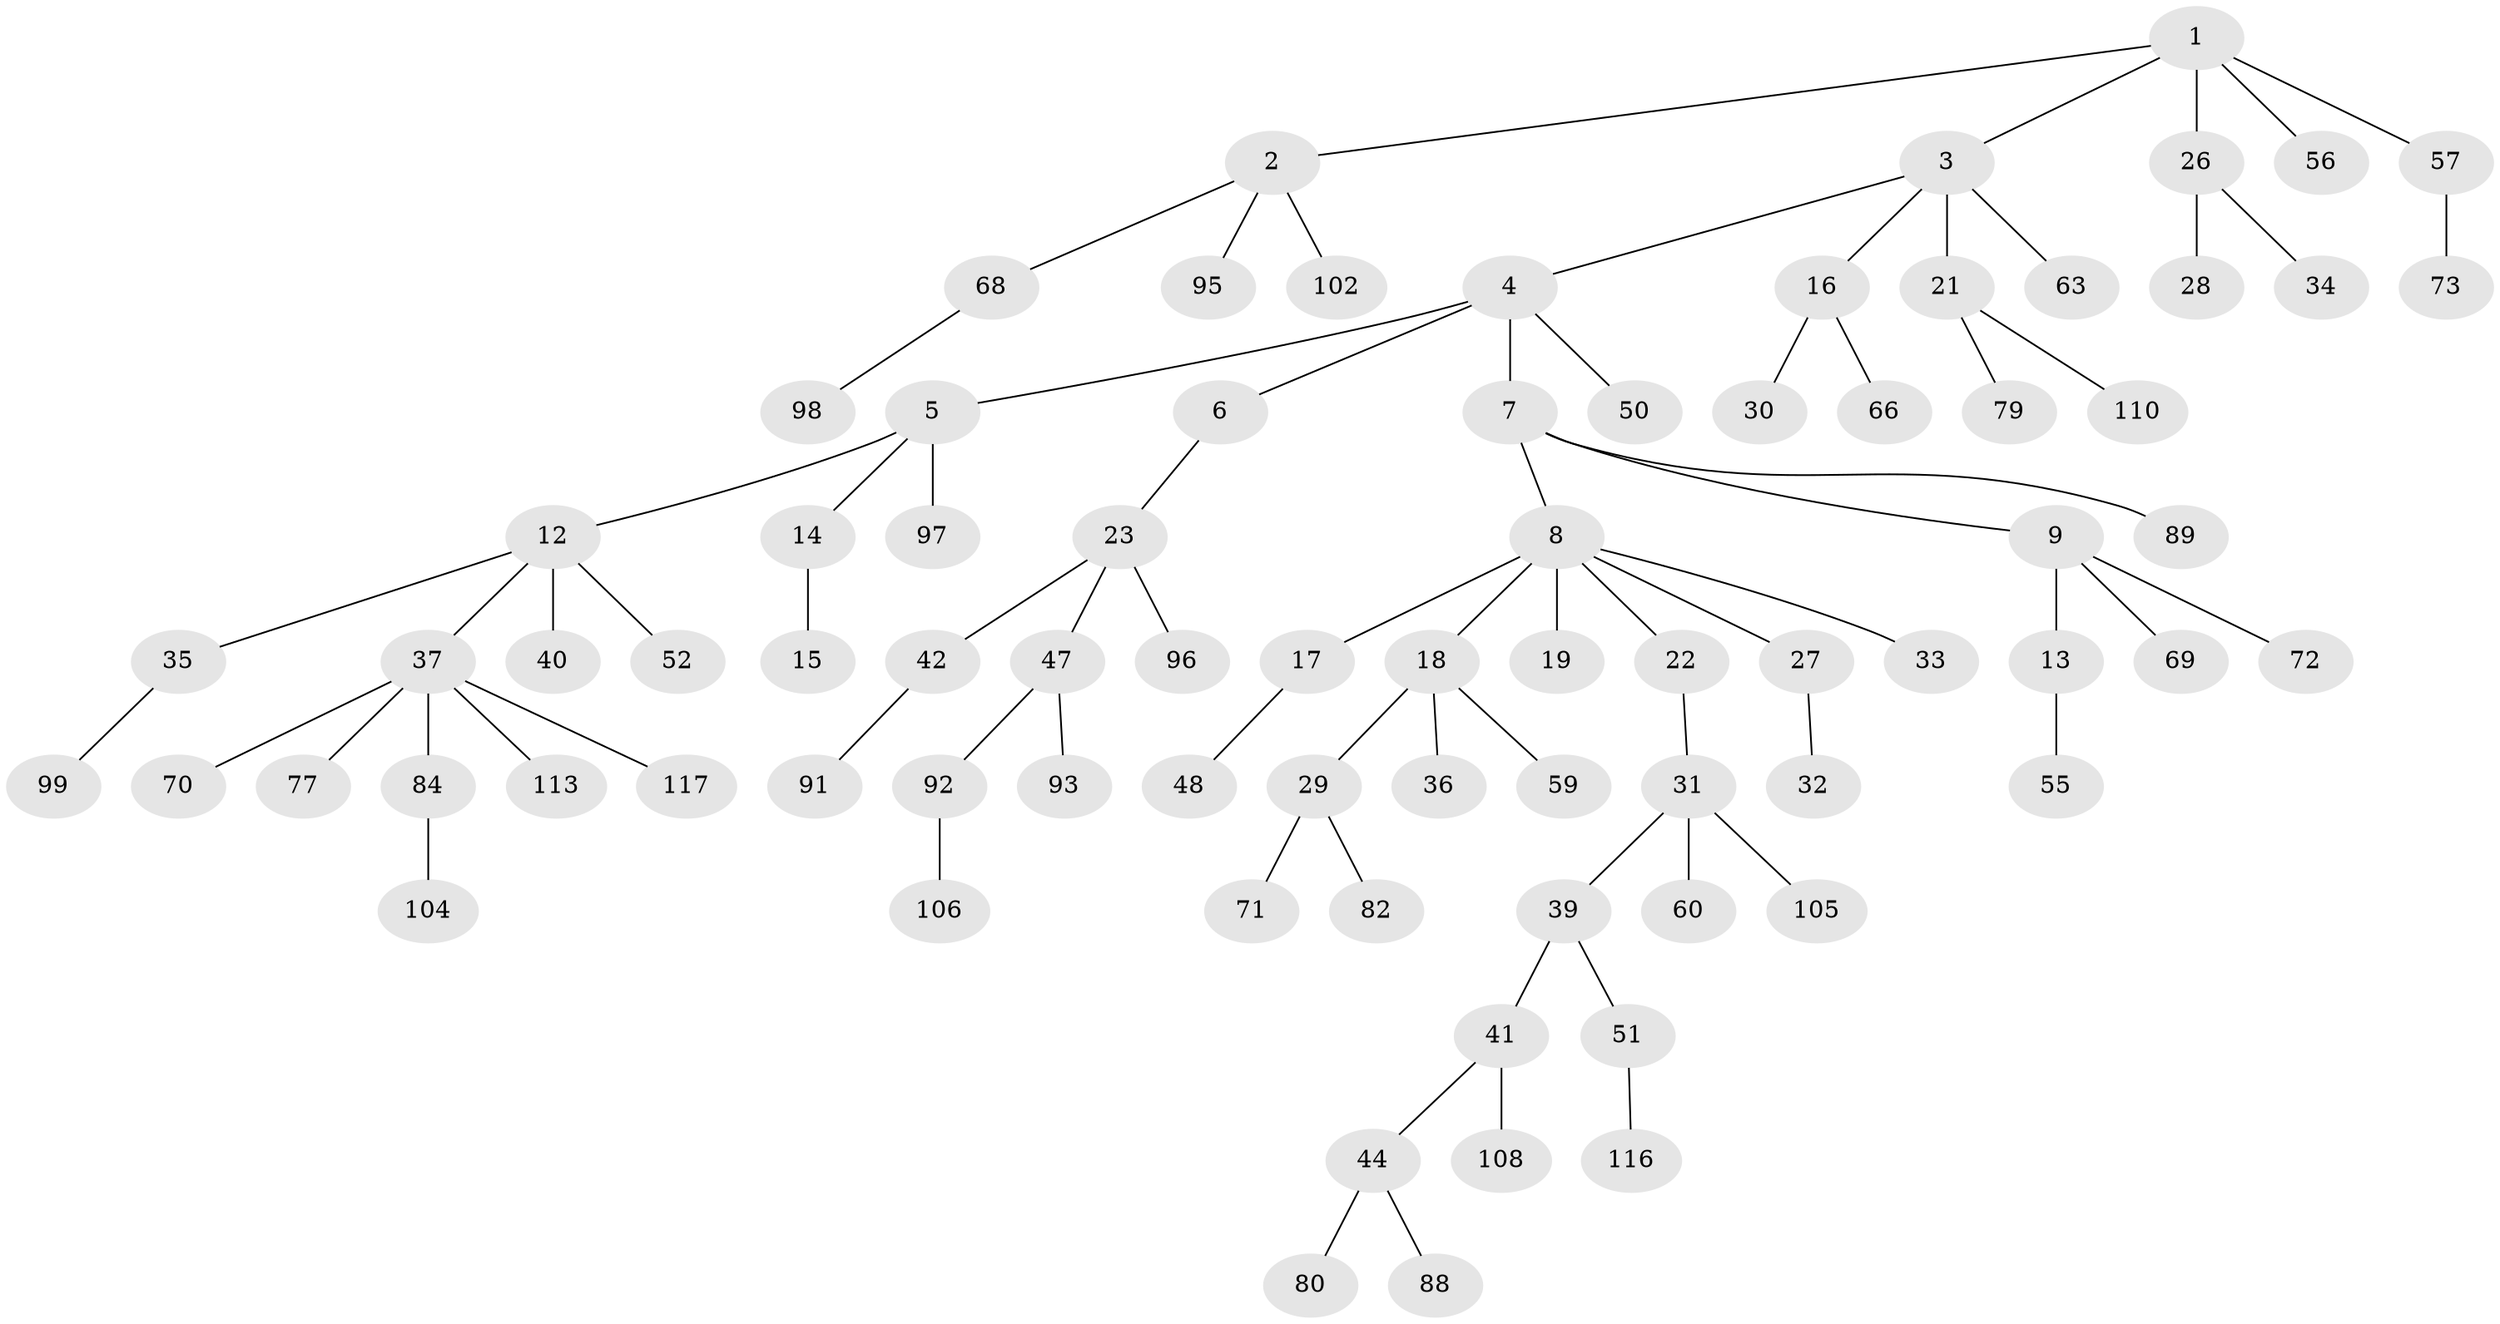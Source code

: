 // Generated by graph-tools (version 1.1) at 2025/24/03/03/25 07:24:05]
// undirected, 79 vertices, 78 edges
graph export_dot {
graph [start="1"]
  node [color=gray90,style=filled];
  1 [super="+49"];
  2 [super="+24"];
  3 [super="+20"];
  4 [super="+45"];
  5 [super="+10"];
  6;
  7 [super="+38"];
  8 [super="+11"];
  9 [super="+54"];
  12 [super="+25"];
  13;
  14 [super="+86"];
  15;
  16 [super="+64"];
  17;
  18 [super="+46"];
  19;
  21 [super="+83"];
  22;
  23 [super="+58"];
  26 [super="+61"];
  27 [super="+62"];
  28;
  29 [super="+53"];
  30 [super="+78"];
  31 [super="+43"];
  32;
  33;
  34;
  35;
  36 [super="+75"];
  37 [super="+67"];
  39;
  40 [super="+90"];
  41 [super="+74"];
  42 [super="+103"];
  44 [super="+87"];
  47 [super="+115"];
  48 [super="+76"];
  50 [super="+107"];
  51 [super="+81"];
  52 [super="+114"];
  55 [super="+111"];
  56;
  57 [super="+65"];
  59;
  60 [super="+118"];
  63 [super="+85"];
  66;
  68 [super="+109"];
  69;
  70;
  71;
  72;
  73;
  77 [super="+94"];
  79;
  80;
  82;
  84;
  88 [super="+100"];
  89;
  91;
  92 [super="+101"];
  93;
  95;
  96;
  97;
  98 [super="+112"];
  99;
  102;
  104;
  105;
  106;
  108;
  110;
  113;
  116;
  117;
  1 -- 2;
  1 -- 3;
  1 -- 26;
  1 -- 56;
  1 -- 57;
  2 -- 68;
  2 -- 102;
  2 -- 95;
  3 -- 4;
  3 -- 16;
  3 -- 63;
  3 -- 21;
  4 -- 5;
  4 -- 6;
  4 -- 7;
  4 -- 50;
  5 -- 12;
  5 -- 97;
  5 -- 14;
  6 -- 23;
  7 -- 8;
  7 -- 9;
  7 -- 89;
  8 -- 18;
  8 -- 19;
  8 -- 27;
  8 -- 17;
  8 -- 22;
  8 -- 33;
  9 -- 13;
  9 -- 69;
  9 -- 72;
  12 -- 37;
  12 -- 40;
  12 -- 35;
  12 -- 52;
  13 -- 55;
  14 -- 15;
  16 -- 30;
  16 -- 66;
  17 -- 48;
  18 -- 29;
  18 -- 36;
  18 -- 59;
  21 -- 79;
  21 -- 110;
  22 -- 31;
  23 -- 42;
  23 -- 47;
  23 -- 96;
  26 -- 28;
  26 -- 34;
  27 -- 32;
  29 -- 82;
  29 -- 71;
  31 -- 39;
  31 -- 60;
  31 -- 105;
  35 -- 99;
  37 -- 77;
  37 -- 113;
  37 -- 117;
  37 -- 84;
  37 -- 70;
  39 -- 41;
  39 -- 51;
  41 -- 44;
  41 -- 108;
  42 -- 91;
  44 -- 80;
  44 -- 88;
  47 -- 92;
  47 -- 93;
  51 -- 116;
  57 -- 73;
  68 -- 98;
  84 -- 104;
  92 -- 106;
}
